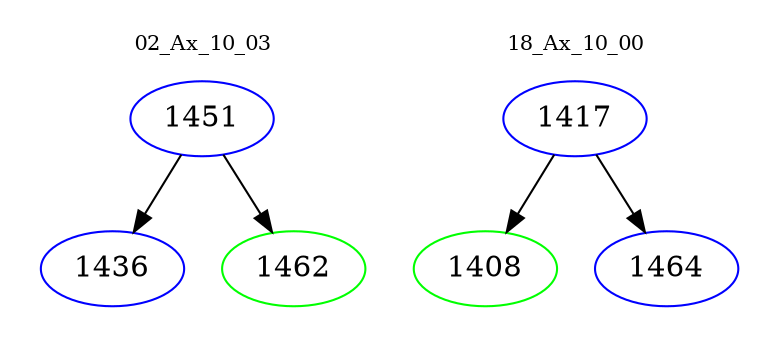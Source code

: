 digraph{
subgraph cluster_0 {
color = white
label = "02_Ax_10_03";
fontsize=10;
T0_1451 [label="1451", color="blue"]
T0_1451 -> T0_1436 [color="black"]
T0_1436 [label="1436", color="blue"]
T0_1451 -> T0_1462 [color="black"]
T0_1462 [label="1462", color="green"]
}
subgraph cluster_1 {
color = white
label = "18_Ax_10_00";
fontsize=10;
T1_1417 [label="1417", color="blue"]
T1_1417 -> T1_1408 [color="black"]
T1_1408 [label="1408", color="green"]
T1_1417 -> T1_1464 [color="black"]
T1_1464 [label="1464", color="blue"]
}
}
